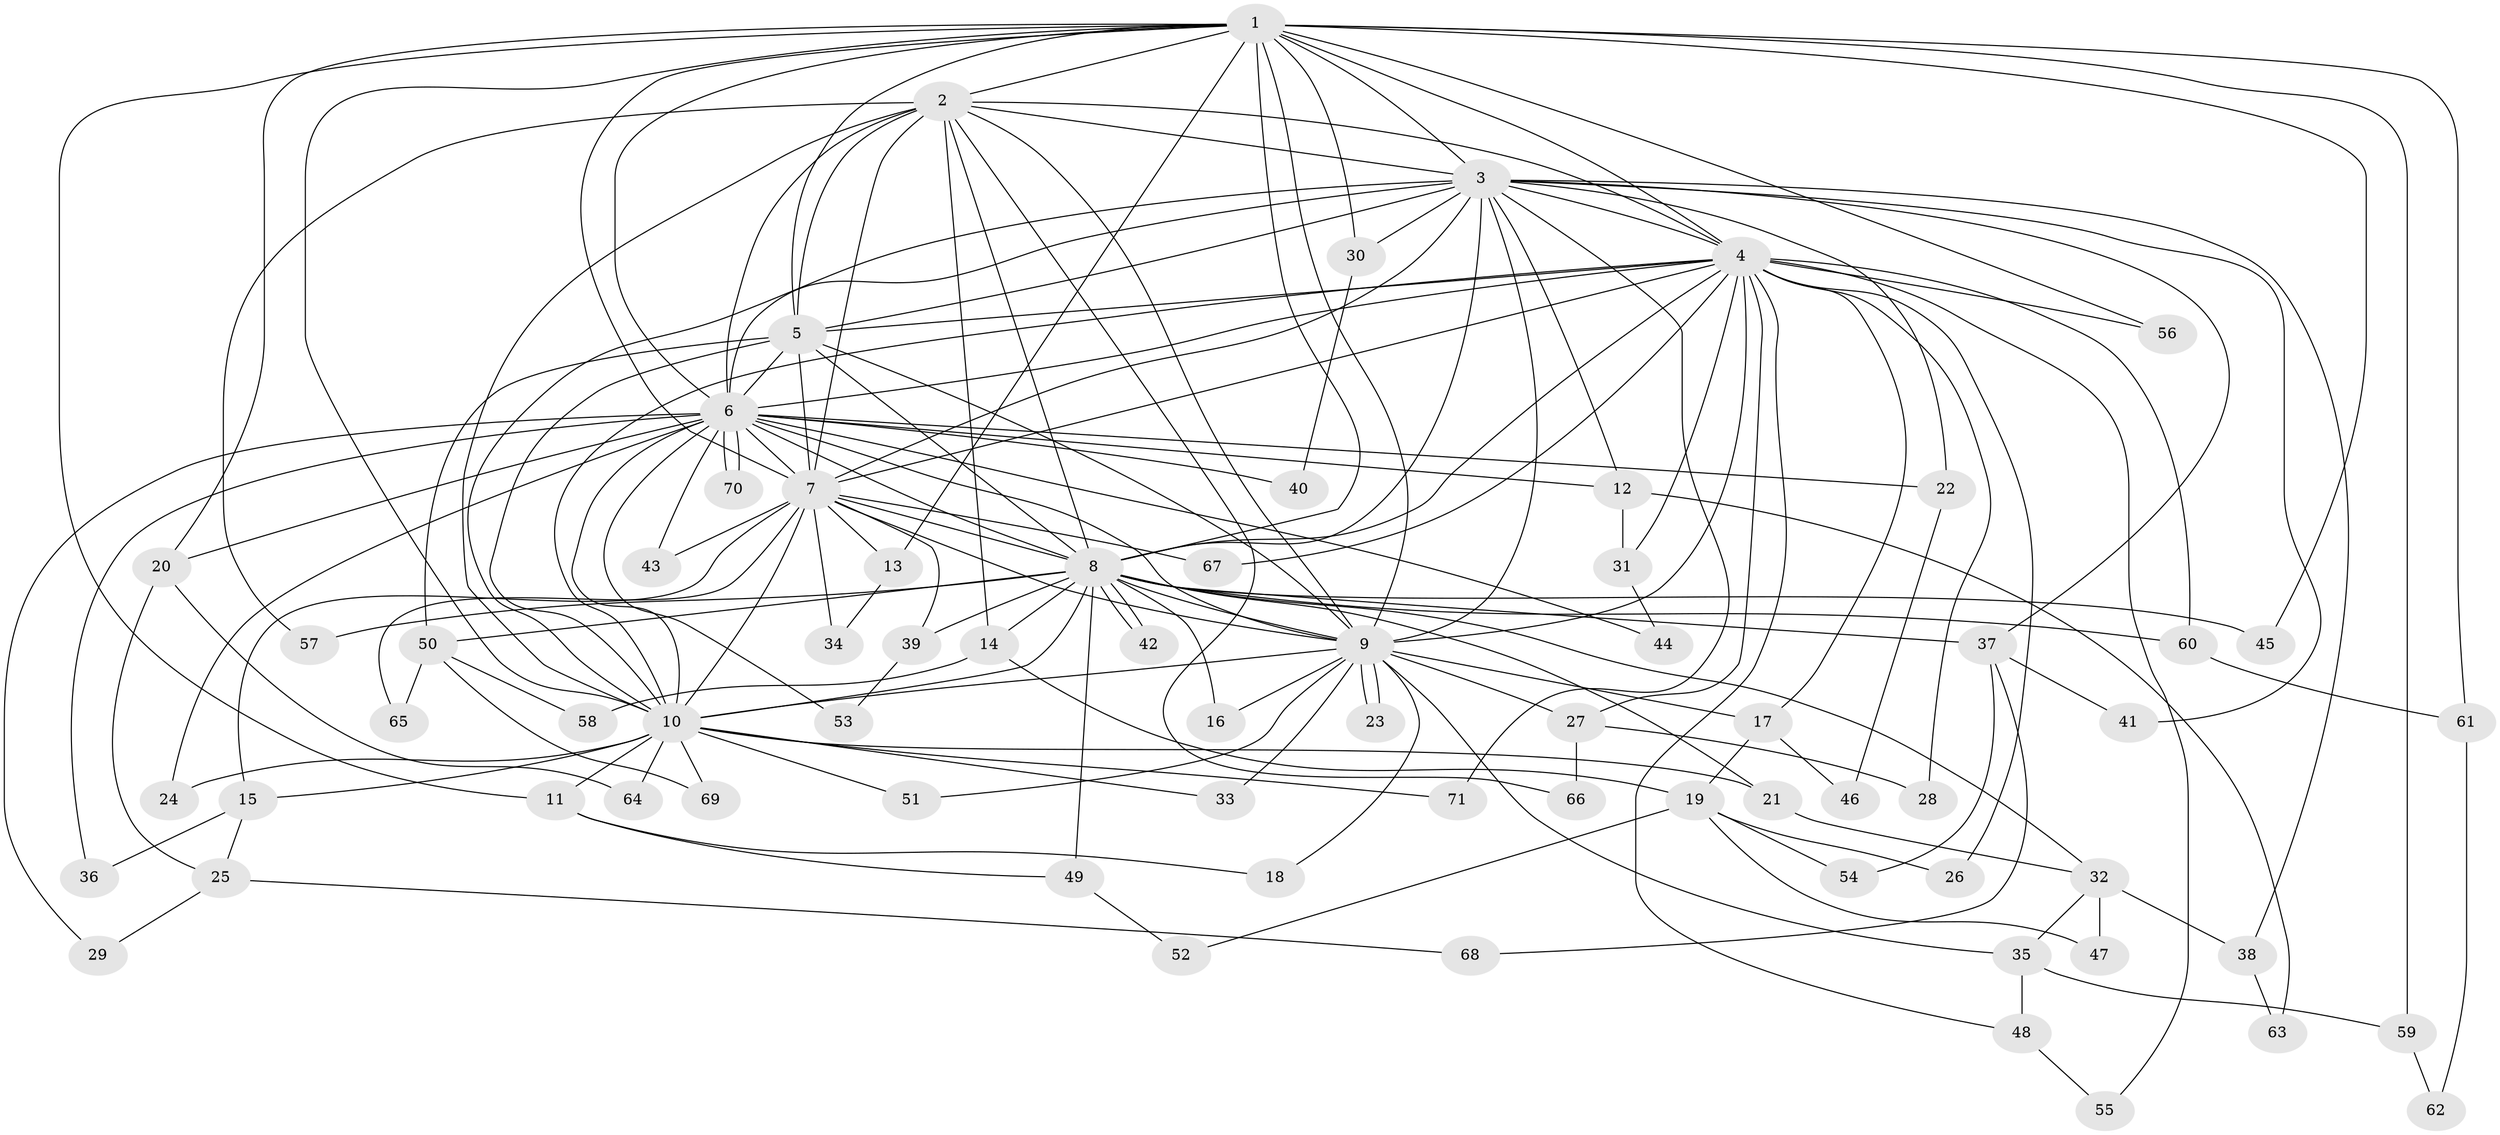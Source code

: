 // Generated by graph-tools (version 1.1) at 2025/25/03/09/25 03:25:51]
// undirected, 71 vertices, 167 edges
graph export_dot {
graph [start="1"]
  node [color=gray90,style=filled];
  1;
  2;
  3;
  4;
  5;
  6;
  7;
  8;
  9;
  10;
  11;
  12;
  13;
  14;
  15;
  16;
  17;
  18;
  19;
  20;
  21;
  22;
  23;
  24;
  25;
  26;
  27;
  28;
  29;
  30;
  31;
  32;
  33;
  34;
  35;
  36;
  37;
  38;
  39;
  40;
  41;
  42;
  43;
  44;
  45;
  46;
  47;
  48;
  49;
  50;
  51;
  52;
  53;
  54;
  55;
  56;
  57;
  58;
  59;
  60;
  61;
  62;
  63;
  64;
  65;
  66;
  67;
  68;
  69;
  70;
  71;
  1 -- 2;
  1 -- 3;
  1 -- 4;
  1 -- 5;
  1 -- 6;
  1 -- 7;
  1 -- 8;
  1 -- 9;
  1 -- 10;
  1 -- 11;
  1 -- 13;
  1 -- 20;
  1 -- 30;
  1 -- 45;
  1 -- 56;
  1 -- 59;
  1 -- 61;
  2 -- 3;
  2 -- 4;
  2 -- 5;
  2 -- 6;
  2 -- 7;
  2 -- 8;
  2 -- 9;
  2 -- 10;
  2 -- 14;
  2 -- 57;
  2 -- 66;
  3 -- 4;
  3 -- 5;
  3 -- 6;
  3 -- 7;
  3 -- 8;
  3 -- 9;
  3 -- 10;
  3 -- 12;
  3 -- 22;
  3 -- 30;
  3 -- 37;
  3 -- 38;
  3 -- 41;
  3 -- 71;
  4 -- 5;
  4 -- 6;
  4 -- 7;
  4 -- 8;
  4 -- 9;
  4 -- 10;
  4 -- 17;
  4 -- 26;
  4 -- 27;
  4 -- 28;
  4 -- 31;
  4 -- 48;
  4 -- 55;
  4 -- 56;
  4 -- 60;
  4 -- 67;
  5 -- 6;
  5 -- 7;
  5 -- 8;
  5 -- 9;
  5 -- 10;
  5 -- 50;
  6 -- 7;
  6 -- 8;
  6 -- 9;
  6 -- 10;
  6 -- 12;
  6 -- 20;
  6 -- 22;
  6 -- 24;
  6 -- 29;
  6 -- 36;
  6 -- 40;
  6 -- 43;
  6 -- 44;
  6 -- 53;
  6 -- 70;
  6 -- 70;
  7 -- 8;
  7 -- 9;
  7 -- 10;
  7 -- 13;
  7 -- 15;
  7 -- 34;
  7 -- 39;
  7 -- 43;
  7 -- 65;
  7 -- 67;
  8 -- 9;
  8 -- 10;
  8 -- 14;
  8 -- 16;
  8 -- 21;
  8 -- 32;
  8 -- 37;
  8 -- 39;
  8 -- 42;
  8 -- 42;
  8 -- 45;
  8 -- 49;
  8 -- 50;
  8 -- 57;
  8 -- 60;
  9 -- 10;
  9 -- 16;
  9 -- 17;
  9 -- 18;
  9 -- 23;
  9 -- 23;
  9 -- 27;
  9 -- 33;
  9 -- 35;
  9 -- 51;
  10 -- 11;
  10 -- 15;
  10 -- 21;
  10 -- 24;
  10 -- 33;
  10 -- 51;
  10 -- 64;
  10 -- 69;
  10 -- 71;
  11 -- 18;
  11 -- 49;
  12 -- 31;
  12 -- 63;
  13 -- 34;
  14 -- 19;
  14 -- 58;
  15 -- 25;
  15 -- 36;
  17 -- 19;
  17 -- 46;
  19 -- 26;
  19 -- 47;
  19 -- 52;
  19 -- 54;
  20 -- 25;
  20 -- 64;
  21 -- 32;
  22 -- 46;
  25 -- 29;
  25 -- 68;
  27 -- 28;
  27 -- 66;
  30 -- 40;
  31 -- 44;
  32 -- 35;
  32 -- 38;
  32 -- 47;
  35 -- 48;
  35 -- 59;
  37 -- 41;
  37 -- 54;
  37 -- 68;
  38 -- 63;
  39 -- 53;
  48 -- 55;
  49 -- 52;
  50 -- 58;
  50 -- 65;
  50 -- 69;
  59 -- 62;
  60 -- 61;
  61 -- 62;
}
